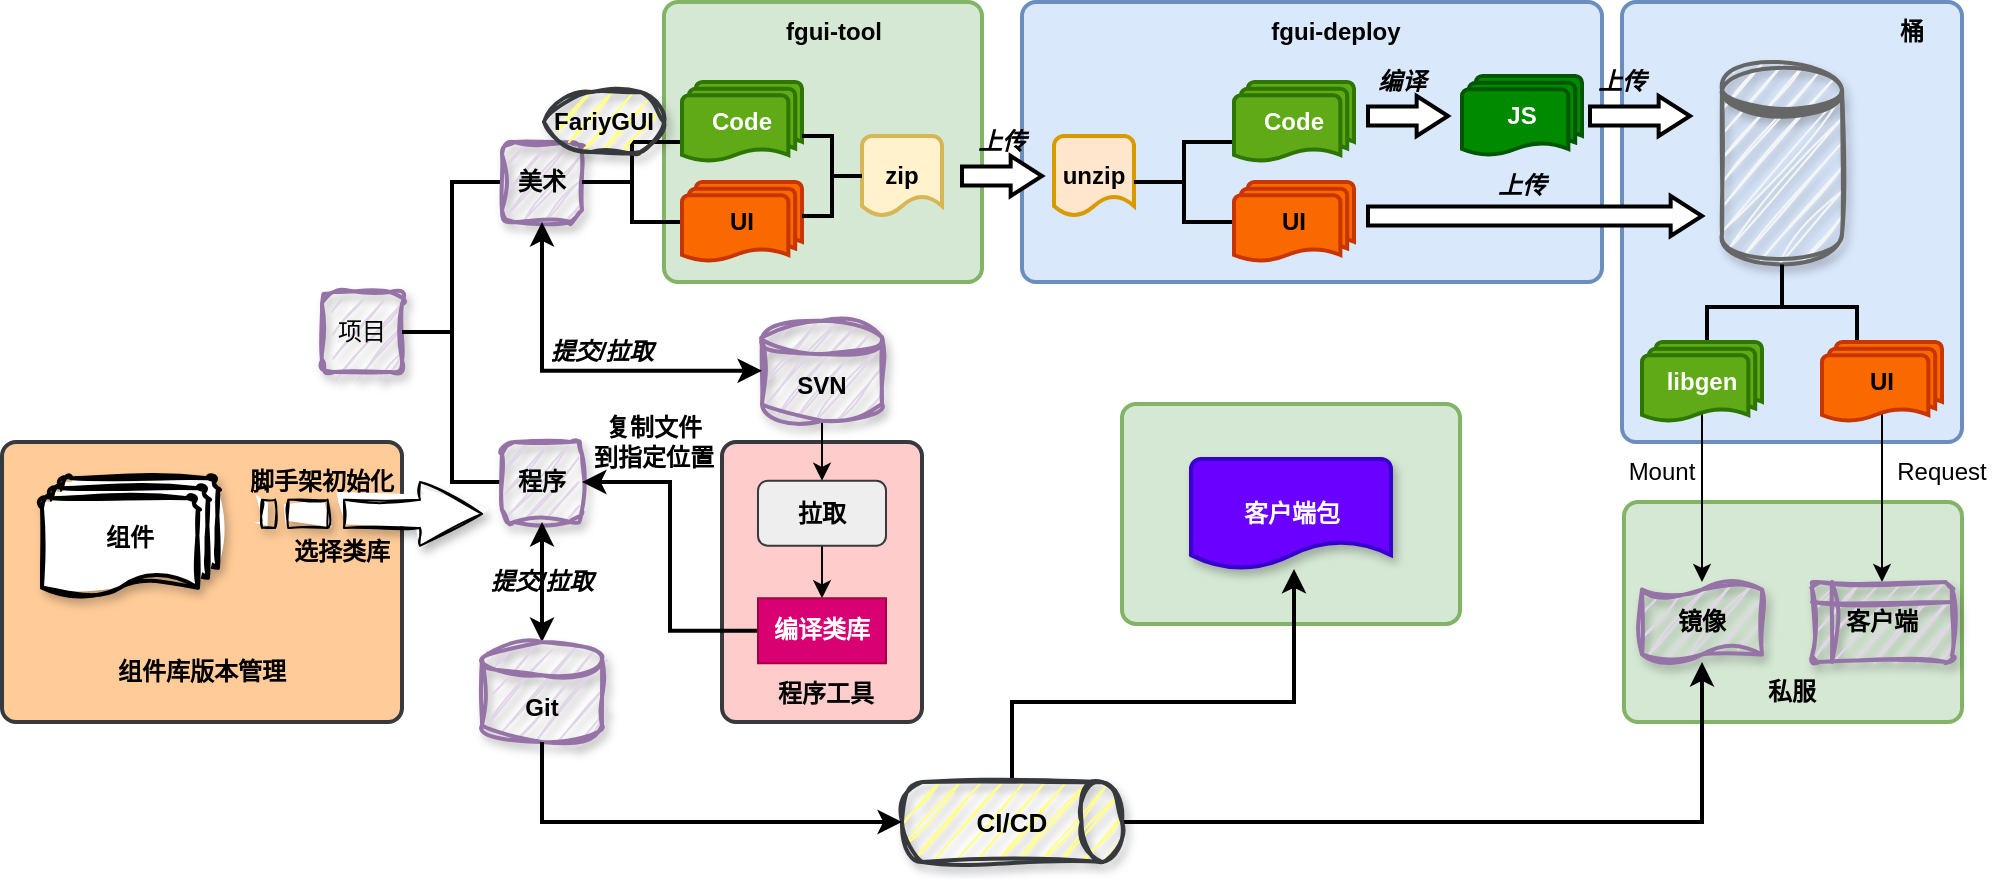 <mxfile version="24.6.5" type="github">
  <diagram name="第 1 页" id="0kab6wrUSgYUvddVIIdW">
    <mxGraphModel dx="2261" dy="841" grid="1" gridSize="10" guides="1" tooltips="1" connect="1" arrows="1" fold="1" page="1" pageScale="1" pageWidth="827" pageHeight="1169" math="0" shadow="0">
      <root>
        <mxCell id="0" />
        <mxCell id="1" parent="0" />
        <mxCell id="4UdTQVk_SUVW9T-Mre9T-62" value="" style="rounded=1;whiteSpace=wrap;html=1;absoluteArcSize=1;arcSize=14;strokeWidth=2;labelBackgroundColor=none;fillColor=#ffcccc;strokeColor=#36393d;" vertex="1" parent="1">
          <mxGeometry x="240" y="300" width="100" height="140" as="geometry" />
        </mxCell>
        <mxCell id="4UdTQVk_SUVW9T-Mre9T-49" value="" style="rounded=1;whiteSpace=wrap;html=1;absoluteArcSize=1;arcSize=14;strokeWidth=2;strokeColor=#82b366;labelBackgroundColor=none;fillColor=#d5e8d4;" vertex="1" parent="1">
          <mxGeometry x="691" y="330" width="169" height="110" as="geometry" />
        </mxCell>
        <mxCell id="4UdTQVk_SUVW9T-Mre9T-48" value="" style="rounded=1;whiteSpace=wrap;html=1;absoluteArcSize=1;arcSize=14;strokeWidth=2;strokeColor=#6c8ebf;fillColor=#dae8fc;" vertex="1" parent="1">
          <mxGeometry x="690" y="80" width="170" height="220" as="geometry" />
        </mxCell>
        <mxCell id="4UdTQVk_SUVW9T-Mre9T-45" value="" style="rounded=1;whiteSpace=wrap;html=1;absoluteArcSize=1;arcSize=14;strokeWidth=2;strokeColor=#6c8ebf;fillColor=#dae8fc;" vertex="1" parent="1">
          <mxGeometry x="390" y="80" width="290" height="140" as="geometry" />
        </mxCell>
        <mxCell id="4UdTQVk_SUVW9T-Mre9T-44" value="" style="rounded=1;whiteSpace=wrap;html=1;absoluteArcSize=1;arcSize=14;strokeWidth=2;strokeColor=#82b366;labelBackgroundColor=none;fillColor=#d5e8d4;" vertex="1" parent="1">
          <mxGeometry x="211" y="80" width="159" height="140" as="geometry" />
        </mxCell>
        <mxCell id="4UdTQVk_SUVW9T-Mre9T-1" value="项目" style="rounded=1;whiteSpace=wrap;html=1;strokeWidth=2;sketch=1;curveFitting=1;jiggle=2;shadow=1;glass=0;fillColor=#e1d5e7;strokeColor=#9673a6;" vertex="1" parent="1">
          <mxGeometry x="40" y="225" width="40" height="40" as="geometry" />
        </mxCell>
        <mxCell id="4UdTQVk_SUVW9T-Mre9T-5" value="" style="strokeWidth=2;html=1;shape=mxgraph.flowchart.annotation_2;align=left;labelPosition=right;pointerEvents=1;" vertex="1" parent="1">
          <mxGeometry x="80" y="170" width="50" height="150" as="geometry" />
        </mxCell>
        <mxCell id="4UdTQVk_SUVW9T-Mre9T-6" value="美术" style="rounded=1;whiteSpace=wrap;html=1;strokeWidth=2;fontStyle=1;sketch=1;curveFitting=1;jiggle=2;shadow=1;fillColor=#e1d5e7;strokeColor=#9673a6;" vertex="1" parent="1">
          <mxGeometry x="130" y="150" width="40" height="40" as="geometry" />
        </mxCell>
        <mxCell id="4UdTQVk_SUVW9T-Mre9T-7" value="程序" style="rounded=1;whiteSpace=wrap;html=1;strokeWidth=2;fontStyle=1;glass=0;sketch=1;curveFitting=1;jiggle=2;shadow=1;fillColor=#e1d5e7;strokeColor=#9673a6;" vertex="1" parent="1">
          <mxGeometry x="130" y="300" width="40" height="40" as="geometry" />
        </mxCell>
        <mxCell id="4UdTQVk_SUVW9T-Mre9T-10" value="" style="strokeWidth=2;html=1;shape=mxgraph.flowchart.annotation_2;align=left;labelPosition=right;pointerEvents=1;" vertex="1" parent="1">
          <mxGeometry x="170" y="150" width="50" height="40" as="geometry" />
        </mxCell>
        <mxCell id="4UdTQVk_SUVW9T-Mre9T-12" value="Code" style="strokeWidth=2;html=1;shape=mxgraph.flowchart.multi-document;whiteSpace=wrap;fillColor=#60a917;fontColor=#ffffff;strokeColor=#2D7600;fontStyle=1" vertex="1" parent="1">
          <mxGeometry x="220" y="120" width="60" height="40" as="geometry" />
        </mxCell>
        <mxCell id="4UdTQVk_SUVW9T-Mre9T-13" value="UI" style="strokeWidth=2;html=1;shape=mxgraph.flowchart.multi-document;whiteSpace=wrap;fillColor=#fa6800;fontColor=#000000;strokeColor=#C73500;fontStyle=1" vertex="1" parent="1">
          <mxGeometry x="220" y="170" width="60" height="40" as="geometry" />
        </mxCell>
        <mxCell id="4UdTQVk_SUVW9T-Mre9T-14" value="zip" style="strokeWidth=2;html=1;shape=mxgraph.flowchart.document2;whiteSpace=wrap;size=0.25;fillColor=#fff2cc;strokeColor=#d6b656;fontStyle=1" vertex="1" parent="1">
          <mxGeometry x="310" y="147" width="40" height="40" as="geometry" />
        </mxCell>
        <mxCell id="4UdTQVk_SUVW9T-Mre9T-15" value="" style="verticalLabelPosition=bottom;verticalAlign=top;html=1;strokeWidth=2;shape=mxgraph.arrows2.arrow;dy=0.53;dx=15.67;notch=0;" vertex="1" parent="1">
          <mxGeometry x="360" y="157" width="40" height="20" as="geometry" />
        </mxCell>
        <mxCell id="4UdTQVk_SUVW9T-Mre9T-17" value="" style="strokeWidth=2;html=1;shape=mxgraph.flowchart.annotation_2;align=left;labelPosition=right;pointerEvents=1;rotation=-180;" vertex="1" parent="1">
          <mxGeometry x="280" y="147" width="30" height="40" as="geometry" />
        </mxCell>
        <mxCell id="4UdTQVk_SUVW9T-Mre9T-19" value="unzip" style="strokeWidth=2;html=1;shape=mxgraph.flowchart.document2;whiteSpace=wrap;size=0.25;fillColor=#ffe6cc;strokeColor=#d79b00;fontStyle=1" vertex="1" parent="1">
          <mxGeometry x="406" y="147" width="40" height="40" as="geometry" />
        </mxCell>
        <mxCell id="4UdTQVk_SUVW9T-Mre9T-20" value="" style="strokeWidth=2;html=1;shape=mxgraph.flowchart.annotation_2;align=left;labelPosition=right;pointerEvents=1;" vertex="1" parent="1">
          <mxGeometry x="446" y="150" width="50" height="40" as="geometry" />
        </mxCell>
        <mxCell id="4UdTQVk_SUVW9T-Mre9T-21" value="Code" style="strokeWidth=2;html=1;shape=mxgraph.flowchart.multi-document;whiteSpace=wrap;fillColor=#60a917;fontColor=#ffffff;strokeColor=#2D7600;fontStyle=1" vertex="1" parent="1">
          <mxGeometry x="496" y="120" width="60" height="40" as="geometry" />
        </mxCell>
        <mxCell id="4UdTQVk_SUVW9T-Mre9T-22" value="UI" style="strokeWidth=2;html=1;shape=mxgraph.flowchart.multi-document;whiteSpace=wrap;fillColor=#fa6800;fontColor=#000000;strokeColor=#C73500;fontStyle=1" vertex="1" parent="1">
          <mxGeometry x="496" y="170" width="60" height="40" as="geometry" />
        </mxCell>
        <mxCell id="4UdTQVk_SUVW9T-Mre9T-25" value="" style="verticalLabelPosition=bottom;verticalAlign=top;html=1;strokeWidth=2;shape=mxgraph.arrows2.arrow;dy=0.53;dx=15.67;notch=0;" vertex="1" parent="1">
          <mxGeometry x="563" y="127" width="40" height="20" as="geometry" />
        </mxCell>
        <mxCell id="4UdTQVk_SUVW9T-Mre9T-26" value="JS" style="strokeWidth=2;html=1;shape=mxgraph.flowchart.multi-document;whiteSpace=wrap;fillColor=#008a00;fontColor=#ffffff;strokeColor=#005700;fontStyle=1" vertex="1" parent="1">
          <mxGeometry x="610" y="117" width="60" height="40" as="geometry" />
        </mxCell>
        <mxCell id="4UdTQVk_SUVW9T-Mre9T-27" value="" style="shape=datastore;whiteSpace=wrap;html=1;strokeWidth=2;fillColor=#f5f5f5;fontColor=#333333;strokeColor=#666666;sketch=1;curveFitting=1;jiggle=2;shadow=1;" vertex="1" parent="1">
          <mxGeometry x="740" y="110" width="60" height="100" as="geometry" />
        </mxCell>
        <mxCell id="4UdTQVk_SUVW9T-Mre9T-30" value="" style="verticalLabelPosition=bottom;verticalAlign=top;html=1;strokeWidth=2;shape=mxgraph.arrows2.arrow;dy=0.53;dx=15.67;notch=0;" vertex="1" parent="1">
          <mxGeometry x="563" y="177" width="167" height="20" as="geometry" />
        </mxCell>
        <mxCell id="4UdTQVk_SUVW9T-Mre9T-31" value="" style="verticalLabelPosition=bottom;verticalAlign=top;html=1;strokeWidth=2;shape=mxgraph.arrows2.arrow;dy=0.53;dx=15.67;notch=0;" vertex="1" parent="1">
          <mxGeometry x="674" y="127" width="50" height="20" as="geometry" />
        </mxCell>
        <mxCell id="4UdTQVk_SUVW9T-Mre9T-32" value="镜像" style="shape=tape;whiteSpace=wrap;html=1;strokeWidth=2;size=0.19;fontStyle=1;sketch=1;curveFitting=1;jiggle=2;shadow=1;fillColor=#e1d5e7;strokeColor=#9673a6;" vertex="1" parent="1">
          <mxGeometry x="700" y="370" width="60" height="40" as="geometry" />
        </mxCell>
        <mxCell id="4UdTQVk_SUVW9T-Mre9T-33" value="" style="strokeWidth=2;html=1;shape=mxgraph.flowchart.annotation_2;align=left;labelPosition=right;pointerEvents=1;rotation=90;" vertex="1" parent="1">
          <mxGeometry x="748.75" y="195" width="42.5" height="75" as="geometry" />
        </mxCell>
        <mxCell id="4UdTQVk_SUVW9T-Mre9T-52" style="edgeStyle=orthogonalEdgeStyle;rounded=0;orthogonalLoop=1;jettySize=auto;html=1;exitX=0.5;exitY=0.88;exitDx=0;exitDy=0;exitPerimeter=0;entryX=0.5;entryY=0;entryDx=0;entryDy=0;" edge="1" parent="1" source="4UdTQVk_SUVW9T-Mre9T-35" target="4UdTQVk_SUVW9T-Mre9T-37">
          <mxGeometry relative="1" as="geometry" />
        </mxCell>
        <mxCell id="4UdTQVk_SUVW9T-Mre9T-35" value="UI" style="strokeWidth=2;html=1;shape=mxgraph.flowchart.multi-document;whiteSpace=wrap;fontStyle=1;fillColor=#fa6800;fontColor=#000000;strokeColor=#C73500;" vertex="1" parent="1">
          <mxGeometry x="790" y="250" width="60" height="40" as="geometry" />
        </mxCell>
        <mxCell id="4UdTQVk_SUVW9T-Mre9T-38" style="edgeStyle=orthogonalEdgeStyle;rounded=0;orthogonalLoop=1;jettySize=auto;html=1;exitX=0.5;exitY=0.88;exitDx=0;exitDy=0;exitPerimeter=0;" edge="1" parent="1" source="4UdTQVk_SUVW9T-Mre9T-36" target="4UdTQVk_SUVW9T-Mre9T-32">
          <mxGeometry relative="1" as="geometry" />
        </mxCell>
        <mxCell id="4UdTQVk_SUVW9T-Mre9T-36" value="libgen" style="strokeWidth=2;html=1;shape=mxgraph.flowchart.multi-document;whiteSpace=wrap;fontStyle=1;fillColor=#60a917;fontColor=#ffffff;strokeColor=#2D7600;" vertex="1" parent="1">
          <mxGeometry x="700" y="250" width="60" height="40" as="geometry" />
        </mxCell>
        <mxCell id="4UdTQVk_SUVW9T-Mre9T-37" value="&lt;div&gt;&lt;span style=&quot;background-color: initial;&quot;&gt;客户端&lt;/span&gt;&lt;br&gt;&lt;/div&gt;" style="shape=internalStorage;whiteSpace=wrap;html=1;dx=10;dy=10;rounded=1;arcSize=8;strokeWidth=2;fontStyle=1;sketch=1;curveFitting=1;jiggle=2;shadow=1;fillColor=#e1d5e7;strokeColor=#9673a6;" vertex="1" parent="1">
          <mxGeometry x="785" y="370" width="70" height="40" as="geometry" />
        </mxCell>
        <mxCell id="4UdTQVk_SUVW9T-Mre9T-40" value="Mount" style="text;strokeColor=none;align=center;fillColor=none;html=1;verticalAlign=middle;whiteSpace=wrap;rounded=0;" vertex="1" parent="1">
          <mxGeometry x="680" y="300" width="60" height="30" as="geometry" />
        </mxCell>
        <mxCell id="4UdTQVk_SUVW9T-Mre9T-41" value="Request" style="text;strokeColor=none;align=center;fillColor=none;html=1;verticalAlign=middle;whiteSpace=wrap;rounded=0;" vertex="1" parent="1">
          <mxGeometry x="820" y="300" width="60" height="30" as="geometry" />
        </mxCell>
        <mxCell id="4UdTQVk_SUVW9T-Mre9T-67" style="edgeStyle=orthogonalEdgeStyle;rounded=0;orthogonalLoop=1;jettySize=auto;html=1;exitX=0.5;exitY=1;exitDx=0;exitDy=0;exitPerimeter=0;" edge="1" parent="1" source="4UdTQVk_SUVW9T-Mre9T-42" target="4UdTQVk_SUVW9T-Mre9T-64">
          <mxGeometry relative="1" as="geometry" />
        </mxCell>
        <mxCell id="4UdTQVk_SUVW9T-Mre9T-42" value="&lt;div&gt;&lt;br&gt;&lt;/div&gt;SVN" style="strokeWidth=2;html=1;shape=mxgraph.flowchart.database;whiteSpace=wrap;fontStyle=1;sketch=1;curveFitting=1;jiggle=2;shadow=1;fillColor=#e1d5e7;strokeColor=#9673a6;" vertex="1" parent="1">
          <mxGeometry x="260" y="239.38" width="60" height="50" as="geometry" />
        </mxCell>
        <mxCell id="4UdTQVk_SUVW9T-Mre9T-46" value="fgui-tool" style="text;strokeColor=none;align=center;fillColor=none;html=1;verticalAlign=middle;whiteSpace=wrap;rounded=0;fontStyle=1" vertex="1" parent="1">
          <mxGeometry x="265.5" y="80" width="60" height="30" as="geometry" />
        </mxCell>
        <mxCell id="4UdTQVk_SUVW9T-Mre9T-47" value="fgui-deploy" style="text;strokeColor=none;align=center;fillColor=none;html=1;verticalAlign=middle;whiteSpace=wrap;rounded=0;fontStyle=1" vertex="1" parent="1">
          <mxGeometry x="497" y="80" width="100" height="30" as="geometry" />
        </mxCell>
        <mxCell id="4UdTQVk_SUVW9T-Mre9T-54" value="&lt;b&gt;私服&lt;/b&gt;" style="text;strokeColor=none;align=center;fillColor=none;html=1;verticalAlign=middle;whiteSpace=wrap;rounded=0;" vertex="1" parent="1">
          <mxGeometry x="745" y="410" width="60" height="30" as="geometry" />
        </mxCell>
        <mxCell id="4UdTQVk_SUVW9T-Mre9T-55" value="&lt;b&gt;桶&lt;/b&gt;" style="text;strokeColor=none;align=center;fillColor=none;html=1;verticalAlign=middle;whiteSpace=wrap;rounded=0;" vertex="1" parent="1">
          <mxGeometry x="805" y="80" width="60" height="30" as="geometry" />
        </mxCell>
        <mxCell id="4UdTQVk_SUVW9T-Mre9T-56" value="编译" style="text;strokeColor=none;align=center;fillColor=none;html=1;verticalAlign=middle;whiteSpace=wrap;rounded=0;fontStyle=3" vertex="1" parent="1">
          <mxGeometry x="550" y="105" width="60" height="30" as="geometry" />
        </mxCell>
        <mxCell id="4UdTQVk_SUVW9T-Mre9T-57" value="上传" style="text;strokeColor=none;align=center;fillColor=none;html=1;verticalAlign=middle;whiteSpace=wrap;rounded=0;fontStyle=3" vertex="1" parent="1">
          <mxGeometry x="610" y="157" width="60" height="30" as="geometry" />
        </mxCell>
        <mxCell id="4UdTQVk_SUVW9T-Mre9T-58" value="上传" style="text;strokeColor=none;align=center;fillColor=none;html=1;verticalAlign=middle;whiteSpace=wrap;rounded=0;fontStyle=3" vertex="1" parent="1">
          <mxGeometry x="660" y="105" width="60" height="30" as="geometry" />
        </mxCell>
        <mxCell id="4UdTQVk_SUVW9T-Mre9T-61" style="edgeStyle=orthogonalEdgeStyle;rounded=0;orthogonalLoop=1;jettySize=auto;html=1;exitX=0.5;exitY=0;exitDx=0;exitDy=0;exitPerimeter=0;entryX=0.5;entryY=1;entryDx=0;entryDy=0;strokeWidth=2;startArrow=classic;startFill=1;" edge="1" parent="1" source="4UdTQVk_SUVW9T-Mre9T-59" target="4UdTQVk_SUVW9T-Mre9T-7">
          <mxGeometry relative="1" as="geometry" />
        </mxCell>
        <mxCell id="4UdTQVk_SUVW9T-Mre9T-59" value="&lt;div&gt;&lt;br&gt;&lt;/div&gt;Git&lt;div&gt;&lt;/div&gt;" style="strokeWidth=2;html=1;shape=mxgraph.flowchart.database;whiteSpace=wrap;fontStyle=1;horizontal=1;sketch=1;curveFitting=1;jiggle=2;shadow=1;fillColor=#e1d5e7;strokeColor=#9673a6;" vertex="1" parent="1">
          <mxGeometry x="120" y="400" width="60" height="50" as="geometry" />
        </mxCell>
        <mxCell id="4UdTQVk_SUVW9T-Mre9T-60" style="edgeStyle=orthogonalEdgeStyle;rounded=0;orthogonalLoop=1;jettySize=auto;html=1;exitX=0.5;exitY=1;exitDx=0;exitDy=0;entryX=0;entryY=0.5;entryDx=0;entryDy=0;entryPerimeter=0;strokeWidth=2;startArrow=classic;startFill=1;" edge="1" parent="1" source="4UdTQVk_SUVW9T-Mre9T-6" target="4UdTQVk_SUVW9T-Mre9T-42">
          <mxGeometry relative="1" as="geometry" />
        </mxCell>
        <mxCell id="4UdTQVk_SUVW9T-Mre9T-68" style="edgeStyle=orthogonalEdgeStyle;rounded=0;orthogonalLoop=1;jettySize=auto;html=1;exitX=0.5;exitY=1;exitDx=0;exitDy=0;" edge="1" parent="1" source="4UdTQVk_SUVW9T-Mre9T-64" target="4UdTQVk_SUVW9T-Mre9T-65">
          <mxGeometry relative="1" as="geometry" />
        </mxCell>
        <mxCell id="4UdTQVk_SUVW9T-Mre9T-64" value="拉取" style="rounded=1;whiteSpace=wrap;html=1;fontStyle=1;fillColor=#eeeeee;strokeColor=#36393d;" vertex="1" parent="1">
          <mxGeometry x="258" y="319.38" width="64" height="32.5" as="geometry" />
        </mxCell>
        <mxCell id="4UdTQVk_SUVW9T-Mre9T-70" style="edgeStyle=orthogonalEdgeStyle;rounded=0;orthogonalLoop=1;jettySize=auto;html=1;exitX=0;exitY=0.5;exitDx=0;exitDy=0;entryX=1;entryY=0.5;entryDx=0;entryDy=0;strokeWidth=2;" edge="1" parent="1" source="4UdTQVk_SUVW9T-Mre9T-65" target="4UdTQVk_SUVW9T-Mre9T-7">
          <mxGeometry relative="1" as="geometry" />
        </mxCell>
        <mxCell id="4UdTQVk_SUVW9T-Mre9T-65" value="编译类库" style="rounded=0;whiteSpace=wrap;html=1;fontStyle=1;fillColor=#d80073;fontColor=#ffffff;strokeColor=#A50040;" vertex="1" parent="1">
          <mxGeometry x="258" y="378.13" width="64" height="32.5" as="geometry" />
        </mxCell>
        <mxCell id="4UdTQVk_SUVW9T-Mre9T-69" value="" style="rounded=1;whiteSpace=wrap;html=1;absoluteArcSize=1;arcSize=14;strokeWidth=2;labelBackgroundColor=none;fillColor=#ffcc99;strokeColor=#36393d;" vertex="1" parent="1">
          <mxGeometry x="-120" y="300" width="200" height="140" as="geometry" />
        </mxCell>
        <mxCell id="4UdTQVk_SUVW9T-Mre9T-71" value="" style="rounded=1;whiteSpace=wrap;html=1;absoluteArcSize=1;arcSize=14;strokeWidth=2;strokeColor=#82b366;labelBackgroundColor=none;fillColor=#d5e8d4;" vertex="1" parent="1">
          <mxGeometry x="440" y="280.94" width="169" height="110" as="geometry" />
        </mxCell>
        <mxCell id="4UdTQVk_SUVW9T-Mre9T-77" style="edgeStyle=orthogonalEdgeStyle;rounded=0;orthogonalLoop=1;jettySize=auto;html=1;exitX=0.5;exitY=0;exitDx=0;exitDy=0;exitPerimeter=0;strokeWidth=2;" edge="1" parent="1" source="4UdTQVk_SUVW9T-Mre9T-75" target="4UdTQVk_SUVW9T-Mre9T-87">
          <mxGeometry relative="1" as="geometry">
            <mxPoint x="525" y="364.07" as="targetPoint" />
            <Array as="points">
              <mxPoint x="385" y="430" />
              <mxPoint x="526" y="430" />
            </Array>
          </mxGeometry>
        </mxCell>
        <mxCell id="4UdTQVk_SUVW9T-Mre9T-86" style="edgeStyle=orthogonalEdgeStyle;rounded=0;orthogonalLoop=1;jettySize=auto;html=1;exitX=1;exitY=0.5;exitDx=0;exitDy=0;exitPerimeter=0;strokeWidth=2;" edge="1" parent="1" source="4UdTQVk_SUVW9T-Mre9T-75" target="4UdTQVk_SUVW9T-Mre9T-32">
          <mxGeometry relative="1" as="geometry" />
        </mxCell>
        <mxCell id="4UdTQVk_SUVW9T-Mre9T-75" value="CI/CD" style="strokeWidth=2;html=1;shape=mxgraph.flowchart.direct_data;whiteSpace=wrap;fontStyle=1;fontSize=13;fillColor=#ffff88;strokeColor=#36393d;sketch=1;curveFitting=1;jiggle=2;shadow=1;" vertex="1" parent="1">
          <mxGeometry x="330" y="470" width="110" height="40" as="geometry" />
        </mxCell>
        <mxCell id="4UdTQVk_SUVW9T-Mre9T-76" style="edgeStyle=orthogonalEdgeStyle;rounded=0;orthogonalLoop=1;jettySize=auto;html=1;exitX=0.5;exitY=1;exitDx=0;exitDy=0;exitPerimeter=0;entryX=0;entryY=0.5;entryDx=0;entryDy=0;entryPerimeter=0;strokeWidth=2;" edge="1" parent="1" source="4UdTQVk_SUVW9T-Mre9T-59" target="4UdTQVk_SUVW9T-Mre9T-75">
          <mxGeometry relative="1" as="geometry" />
        </mxCell>
        <mxCell id="4UdTQVk_SUVW9T-Mre9T-78" value="组件" style="strokeWidth=2;html=1;shape=mxgraph.flowchart.multi-document;whiteSpace=wrap;sketch=1;curveFitting=1;jiggle=2;shadow=1;fontStyle=1" vertex="1" parent="1">
          <mxGeometry x="-100" y="318.13" width="88" height="60" as="geometry" />
        </mxCell>
        <mxCell id="4UdTQVk_SUVW9T-Mre9T-79" value="组件库版本管理" style="text;strokeColor=none;align=center;fillColor=none;html=1;verticalAlign=middle;whiteSpace=wrap;rounded=0;fontStyle=1" vertex="1" parent="1">
          <mxGeometry x="-65" y="400" width="90" height="30" as="geometry" />
        </mxCell>
        <mxCell id="4UdTQVk_SUVW9T-Mre9T-80" value="" style="html=1;shadow=1;dashed=0;align=center;verticalAlign=middle;shape=mxgraph.arrows2.stripedArrow;dy=0.56;dx=31;notch=41;sketch=1;curveFitting=1;jiggle=2;" vertex="1" parent="1">
          <mxGeometry x="10" y="320" width="110" height="31.88" as="geometry" />
        </mxCell>
        <mxCell id="4UdTQVk_SUVW9T-Mre9T-81" value="脚手架初始化" style="text;strokeColor=none;align=center;fillColor=none;html=1;verticalAlign=middle;whiteSpace=wrap;rounded=0;fontStyle=1" vertex="1" parent="1">
          <mxGeometry y="305" width="80" height="30" as="geometry" />
        </mxCell>
        <mxCell id="4UdTQVk_SUVW9T-Mre9T-83" value="选择类库" style="text;strokeColor=none;align=center;fillColor=none;html=1;verticalAlign=middle;whiteSpace=wrap;rounded=0;fontStyle=1;" vertex="1" parent="1">
          <mxGeometry x="20" y="340" width="60" height="30" as="geometry" />
        </mxCell>
        <mxCell id="4UdTQVk_SUVW9T-Mre9T-85" value="FariyGUI" style="strokeWidth=2;html=1;shape=mxgraph.flowchart.display;whiteSpace=wrap;sketch=1;curveFitting=1;jiggle=2;shadow=1;fillColor=#ffff88;strokeColor=#36393d;fontStyle=1" vertex="1" parent="1">
          <mxGeometry x="151" y="125" width="60" height="30" as="geometry" />
        </mxCell>
        <mxCell id="4UdTQVk_SUVW9T-Mre9T-87" value="&lt;b&gt;客户端包&lt;/b&gt;" style="strokeWidth=2;html=1;shape=mxgraph.flowchart.document2;whiteSpace=wrap;size=0.25;fillColor=#6a00ff;fontColor=#ffffff;strokeColor=#3700CC;shadow=1;" vertex="1" parent="1">
          <mxGeometry x="474.5" y="308.44" width="100" height="55" as="geometry" />
        </mxCell>
        <mxCell id="4UdTQVk_SUVW9T-Mre9T-88" value="程序工具" style="text;strokeColor=none;align=center;fillColor=none;html=1;verticalAlign=middle;whiteSpace=wrap;rounded=0;horizontal=1;fontStyle=1" vertex="1" parent="1">
          <mxGeometry x="262" y="410.63" width="60" height="30" as="geometry" />
        </mxCell>
        <mxCell id="4UdTQVk_SUVW9T-Mre9T-89" value="复制文件&lt;div&gt;到指定位置&lt;/div&gt;" style="text;strokeColor=none;align=center;fillColor=none;html=1;verticalAlign=middle;whiteSpace=wrap;rounded=0;fontStyle=1" vertex="1" parent="1">
          <mxGeometry x="171" y="285.13" width="70" height="30" as="geometry" />
        </mxCell>
        <mxCell id="4UdTQVk_SUVW9T-Mre9T-91" value="上传" style="text;strokeColor=none;align=center;fillColor=none;html=1;verticalAlign=middle;whiteSpace=wrap;rounded=0;fontStyle=3" vertex="1" parent="1">
          <mxGeometry x="350" y="135" width="60" height="30" as="geometry" />
        </mxCell>
        <mxCell id="4UdTQVk_SUVW9T-Mre9T-92" value="提交/拉取" style="text;strokeColor=none;align=center;fillColor=none;html=1;verticalAlign=middle;whiteSpace=wrap;rounded=0;fontStyle=3" vertex="1" parent="1">
          <mxGeometry x="150" y="240" width="60" height="30" as="geometry" />
        </mxCell>
        <mxCell id="4UdTQVk_SUVW9T-Mre9T-93" value="提交/拉取" style="text;strokeColor=none;align=center;fillColor=none;html=1;verticalAlign=middle;whiteSpace=wrap;rounded=0;fontStyle=3" vertex="1" parent="1">
          <mxGeometry x="120" y="355" width="60" height="30" as="geometry" />
        </mxCell>
      </root>
    </mxGraphModel>
  </diagram>
</mxfile>
